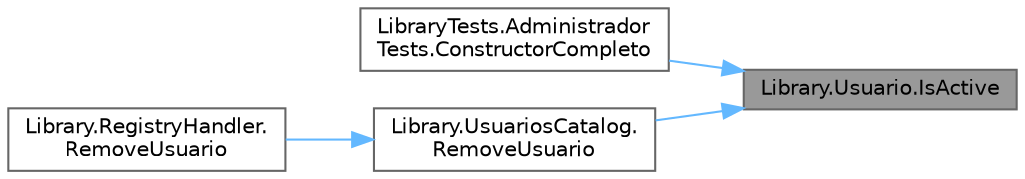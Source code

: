 digraph "Library.Usuario.IsActive"
{
 // INTERACTIVE_SVG=YES
 // LATEX_PDF_SIZE
  bgcolor="transparent";
  edge [fontname=Helvetica,fontsize=10,labelfontname=Helvetica,labelfontsize=10];
  node [fontname=Helvetica,fontsize=10,shape=box,height=0.2,width=0.4];
  rankdir="RL";
  Node1 [label="Library.Usuario.IsActive",height=0.2,width=0.4,color="gray40", fillcolor="grey60", style="filled", fontcolor="black",tooltip="Checkea si el usuario está activo."];
  Node1 -> Node2 [dir="back",color="steelblue1",style="solid"];
  Node2 [label="LibraryTests.Administrador\lTests.ConstructorCompleto",height=0.2,width=0.4,color="grey40", fillcolor="white", style="filled",URL="$classLibraryTests_1_1AdministradorTests.html#a74f4e56d58034598d82b1c3fdfa8ddf2",tooltip="Test para verificar que todos los datos del hayan sido ingresados"];
  Node1 -> Node3 [dir="back",color="steelblue1",style="solid"];
  Node3 [label="Library.UsuariosCatalog.\lRemoveUsuario",height=0.2,width=0.4,color="grey40", fillcolor="white", style="filled",URL="$classLibrary_1_1UsuariosCatalog.html#af152d7cc2e78b41cd23e27834cb69dbd",tooltip="Método para eliminar un usuario, en realidad para simplificar simplemente se le daría de baja."];
  Node3 -> Node4 [dir="back",color="steelblue1",style="solid"];
  Node4 [label="Library.RegistryHandler.\lRemoveUsuario",height=0.2,width=0.4,color="grey40", fillcolor="white", style="filled",URL="$classLibrary_1_1RegistryHandler.html#a5437661b3a2bc53db95ce02947b4a59a",tooltip="Método para eliminar un Usuario."];
}
